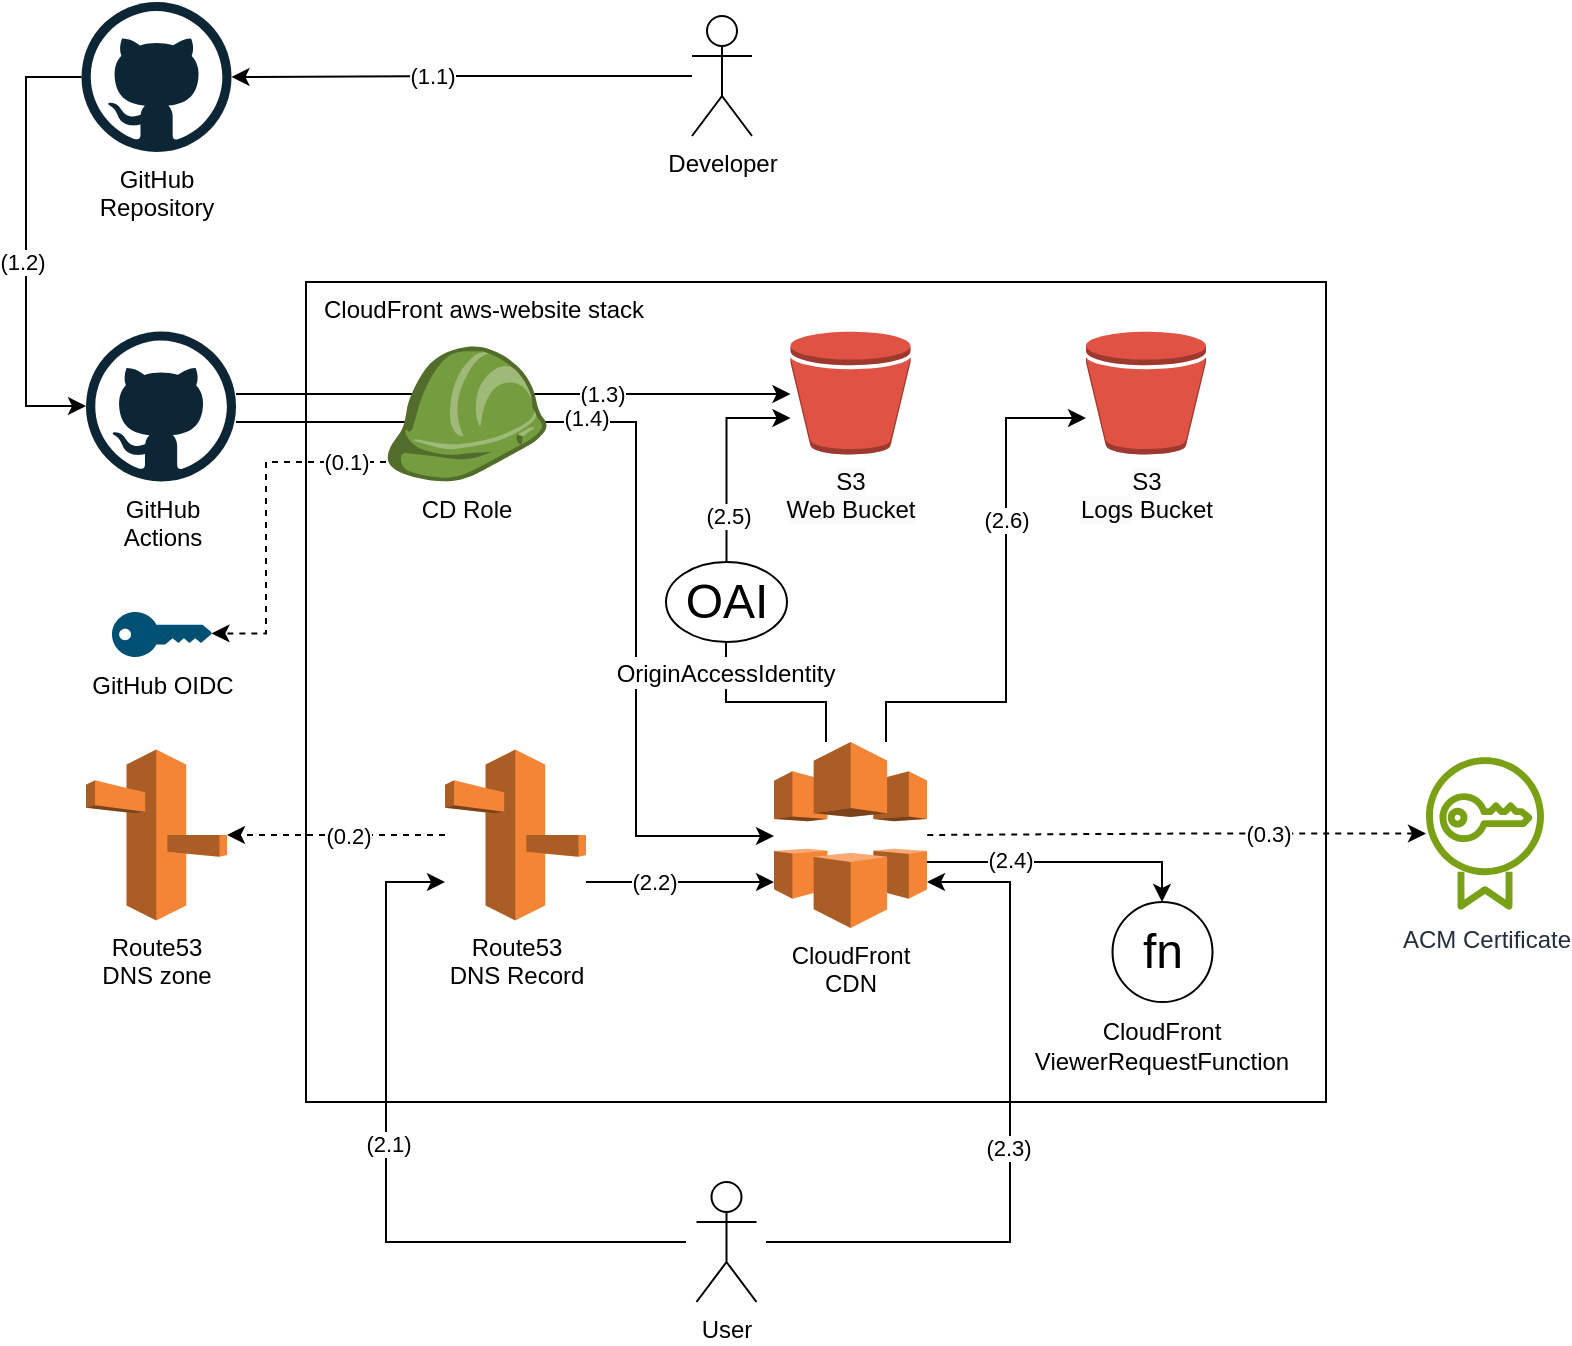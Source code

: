 <mxfile version="24.4.0" type="device">
  <diagram name="Page-1" id="SiJD-ng_YzuJyqXhKiwo">
    <mxGraphModel dx="570" dy="392" grid="1" gridSize="10" guides="1" tooltips="1" connect="1" arrows="1" fold="1" page="1" pageScale="1" pageWidth="827" pageHeight="1169" math="0" shadow="0">
      <root>
        <mxCell id="0" />
        <mxCell id="1" parent="0" />
        <mxCell id="yIIMlywsqg2m234oK09I-35" value="CloudFront aws-website stack" style="rounded=0;whiteSpace=wrap;html=1;align=left;verticalAlign=top;labelBackgroundColor=none;labelBorderColor=none;textShadow=0;spacingLeft=7;" parent="1" vertex="1">
          <mxGeometry x="180" y="250" width="510" height="410" as="geometry" />
        </mxCell>
        <mxCell id="yIIMlywsqg2m234oK09I-25" style="edgeStyle=orthogonalEdgeStyle;rounded=0;orthogonalLoop=1;jettySize=auto;html=1;" parent="1" source="yIIMlywsqg2m234oK09I-1" target="yIIMlywsqg2m234oK09I-63" edge="1">
          <mxGeometry relative="1" as="geometry">
            <mxPoint x="414" y="300" as="targetPoint" />
            <Array as="points">
              <mxPoint x="210" y="306" />
              <mxPoint x="210" y="306" />
            </Array>
          </mxGeometry>
        </mxCell>
        <mxCell id="yIIMlywsqg2m234oK09I-41" value="(1.3)" style="edgeLabel;html=1;align=center;verticalAlign=middle;resizable=0;points=[];" parent="yIIMlywsqg2m234oK09I-25" vertex="1" connectable="0">
          <mxGeometry x="0.48" relative="1" as="geometry">
            <mxPoint x="-22" as="offset" />
          </mxGeometry>
        </mxCell>
        <mxCell id="yIIMlywsqg2m234oK09I-26" style="edgeStyle=orthogonalEdgeStyle;rounded=0;orthogonalLoop=1;jettySize=auto;html=1;" parent="1" source="yIIMlywsqg2m234oK09I-1" target="yIIMlywsqg2m234oK09I-4" edge="1">
          <mxGeometry relative="1" as="geometry">
            <mxPoint x="130" y="330.0" as="sourcePoint" />
            <mxPoint x="389" y="527" as="targetPoint" />
            <Array as="points">
              <mxPoint x="345" y="320" />
              <mxPoint x="345" y="527" />
            </Array>
          </mxGeometry>
        </mxCell>
        <mxCell id="yIIMlywsqg2m234oK09I-42" value="(1.4)" style="edgeLabel;html=1;align=center;verticalAlign=middle;resizable=0;points=[];" parent="yIIMlywsqg2m234oK09I-26" vertex="1" connectable="0">
          <mxGeometry x="-0.275" relative="1" as="geometry">
            <mxPoint x="2" y="-2" as="offset" />
          </mxGeometry>
        </mxCell>
        <mxCell id="yIIMlywsqg2m234oK09I-1" value="GitHub&lt;br&gt;Actions" style="dashed=0;outlineConnect=0;html=1;align=center;labelPosition=center;verticalLabelPosition=bottom;verticalAlign=top;shape=mxgraph.weblogos.github" parent="1" vertex="1">
          <mxGeometry x="70" y="274.75" width="75" height="75" as="geometry" />
        </mxCell>
        <mxCell id="yIIMlywsqg2m234oK09I-2" value="CD Role" style="outlineConnect=0;dashed=0;verticalLabelPosition=bottom;verticalAlign=top;align=center;html=1;shape=mxgraph.aws3.role;fillColor=#759C3E;gradientColor=none;" parent="1" vertex="1">
          <mxGeometry x="220" y="282.25" width="80.23" height="67.5" as="geometry" />
        </mxCell>
        <mxCell id="yIIMlywsqg2m234oK09I-14" style="edgeStyle=orthogonalEdgeStyle;rounded=0;orthogonalLoop=1;jettySize=auto;html=1;" parent="1" source="yIIMlywsqg2m234oK09I-13" target="yIIMlywsqg2m234oK09I-63" edge="1">
          <mxGeometry relative="1" as="geometry">
            <mxPoint x="414" y="317.5" as="targetPoint" />
            <Array as="points">
              <mxPoint x="390" y="318" />
            </Array>
          </mxGeometry>
        </mxCell>
        <mxCell id="yIIMlywsqg2m234oK09I-47" value="(2.5)" style="edgeLabel;html=1;align=center;verticalAlign=middle;resizable=0;points=[];" parent="yIIMlywsqg2m234oK09I-14" vertex="1" connectable="0">
          <mxGeometry x="-0.557" relative="1" as="geometry">
            <mxPoint as="offset" />
          </mxGeometry>
        </mxCell>
        <mxCell id="yIIMlywsqg2m234oK09I-18" style="edgeStyle=orthogonalEdgeStyle;rounded=0;orthogonalLoop=1;jettySize=auto;html=1;" parent="1" source="yIIMlywsqg2m234oK09I-4" target="yIIMlywsqg2m234oK09I-61" edge="1">
          <mxGeometry relative="1" as="geometry">
            <mxPoint x="570" y="318" as="targetPoint" />
            <Array as="points">
              <mxPoint x="470" y="460" />
              <mxPoint x="530" y="460" />
              <mxPoint x="530" y="318" />
            </Array>
          </mxGeometry>
        </mxCell>
        <mxCell id="yIIMlywsqg2m234oK09I-48" value="(2.6)" style="edgeLabel;html=1;align=center;verticalAlign=middle;resizable=0;points=[];" parent="yIIMlywsqg2m234oK09I-18" vertex="1" connectable="0">
          <mxGeometry x="0.304" relative="1" as="geometry">
            <mxPoint as="offset" />
          </mxGeometry>
        </mxCell>
        <mxCell id="yIIMlywsqg2m234oK09I-4" value="CloudFront&lt;br&gt;CDN" style="outlineConnect=0;dashed=0;verticalLabelPosition=bottom;verticalAlign=top;align=center;html=1;shape=mxgraph.aws3.cloudfront;fillColor=#F58536;gradientColor=none;" parent="1" vertex="1">
          <mxGeometry x="414" y="480" width="76.5" height="93" as="geometry" />
        </mxCell>
        <mxCell id="yIIMlywsqg2m234oK09I-9" value="Route53&lt;br&gt;DNS zone" style="outlineConnect=0;dashed=0;verticalLabelPosition=bottom;verticalAlign=top;align=center;html=1;shape=mxgraph.aws3.route_53;fillColor=#F58536;gradientColor=none;" parent="1" vertex="1">
          <mxGeometry x="70" y="483.75" width="70.5" height="85.5" as="geometry" />
        </mxCell>
        <mxCell id="yIIMlywsqg2m234oK09I-10" value="ACM Certificate" style="sketch=0;outlineConnect=0;fontColor=#232F3E;gradientColor=none;fillColor=#7AA116;strokeColor=none;dashed=0;verticalLabelPosition=bottom;verticalAlign=top;align=center;html=1;fontSize=12;fontStyle=0;aspect=fixed;pointerEvents=1;shape=mxgraph.aws4.certificate_manager;" parent="1" vertex="1">
          <mxGeometry x="740" y="486.75" width="59" height="78" as="geometry" />
        </mxCell>
        <mxCell id="yIIMlywsqg2m234oK09I-16" style="edgeStyle=orthogonalEdgeStyle;rounded=0;orthogonalLoop=1;jettySize=auto;html=1;" parent="1" source="yIIMlywsqg2m234oK09I-4" target="yIIMlywsqg2m234oK09I-8" edge="1">
          <mxGeometry relative="1" as="geometry">
            <Array as="points">
              <mxPoint x="608" y="540" />
            </Array>
          </mxGeometry>
        </mxCell>
        <mxCell id="yIIMlywsqg2m234oK09I-46" value="(2.4)" style="edgeLabel;html=1;align=center;verticalAlign=middle;resizable=0;points=[];" parent="yIIMlywsqg2m234oK09I-16" vertex="1" connectable="0">
          <mxGeometry x="-0.404" y="1" relative="1" as="geometry">
            <mxPoint as="offset" />
          </mxGeometry>
        </mxCell>
        <mxCell id="yIIMlywsqg2m234oK09I-17" value="" style="group" parent="1" vertex="1" connectable="0">
          <mxGeometry x="578.25" y="560" width="60" height="95" as="geometry" />
        </mxCell>
        <mxCell id="yIIMlywsqg2m234oK09I-8" value="fn" style="shape=mxgraph.electrical.abstract.function;html=1;shadow=0;dashed=0;align=center;strokeWidth=1;fontSize=24" parent="yIIMlywsqg2m234oK09I-17" vertex="1">
          <mxGeometry x="5" width="50" height="50" as="geometry" />
        </mxCell>
        <mxCell id="yIIMlywsqg2m234oK09I-15" value="CloudFront&lt;br&gt;ViewerRequestFunction" style="text;html=1;align=center;verticalAlign=middle;whiteSpace=wrap;rounded=0;" parent="yIIMlywsqg2m234oK09I-17" vertex="1">
          <mxGeometry y="57" width="60" height="30" as="geometry" />
        </mxCell>
        <mxCell id="yIIMlywsqg2m234oK09I-19" value="" style="edgeStyle=orthogonalEdgeStyle;rounded=0;orthogonalLoop=1;jettySize=auto;html=1;endArrow=none;endFill=0;" parent="1" source="yIIMlywsqg2m234oK09I-4" target="yIIMlywsqg2m234oK09I-13" edge="1">
          <mxGeometry relative="1" as="geometry">
            <mxPoint x="414" y="527" as="sourcePoint" />
            <mxPoint x="414" y="318" as="targetPoint" />
            <Array as="points">
              <mxPoint x="440" y="460" />
              <mxPoint x="390" y="460" />
            </Array>
          </mxGeometry>
        </mxCell>
        <mxCell id="yIIMlywsqg2m234oK09I-13" value="OAI" style="shape=mxgraph.electrical.abstract.function;html=1;shadow=0;dashed=0;align=center;strokeWidth=1;fontSize=24" parent="1" vertex="1">
          <mxGeometry x="360" y="390" width="60.5" height="40" as="geometry" />
        </mxCell>
        <mxCell id="yIIMlywsqg2m234oK09I-37" style="edgeStyle=orthogonalEdgeStyle;rounded=0;orthogonalLoop=1;jettySize=auto;html=1;endArrow=classic;endFill=1;dashed=1;" parent="1" source="yIIMlywsqg2m234oK09I-20" target="yIIMlywsqg2m234oK09I-9" edge="1">
          <mxGeometry relative="1" as="geometry" />
        </mxCell>
        <mxCell id="yIIMlywsqg2m234oK09I-49" value="(0.2)" style="edgeLabel;html=1;align=center;verticalAlign=middle;resizable=0;points=[];" parent="yIIMlywsqg2m234oK09I-37" vertex="1" connectable="0">
          <mxGeometry x="-0.266" relative="1" as="geometry">
            <mxPoint x="-9" as="offset" />
          </mxGeometry>
        </mxCell>
        <mxCell id="yIIMlywsqg2m234oK09I-20" value="Route53&lt;br&gt;DNS Record" style="outlineConnect=0;dashed=0;verticalLabelPosition=bottom;verticalAlign=top;align=center;html=1;shape=mxgraph.aws3.route_53;fillColor=#F58536;gradientColor=none;" parent="1" vertex="1">
          <mxGeometry x="249.5" y="483.75" width="70.5" height="85.5" as="geometry" />
        </mxCell>
        <mxCell id="yIIMlywsqg2m234oK09I-21" style="edgeStyle=orthogonalEdgeStyle;rounded=0;orthogonalLoop=1;jettySize=auto;html=1;" parent="1" target="yIIMlywsqg2m234oK09I-4" edge="1">
          <mxGeometry relative="1" as="geometry">
            <mxPoint x="320" y="550" as="sourcePoint" />
            <mxPoint x="414" y="550" as="targetPoint" />
            <Array as="points">
              <mxPoint x="350" y="550" />
              <mxPoint x="350" y="550" />
            </Array>
          </mxGeometry>
        </mxCell>
        <mxCell id="yIIMlywsqg2m234oK09I-45" value="(2.2)" style="edgeLabel;html=1;align=center;verticalAlign=middle;resizable=0;points=[];" parent="yIIMlywsqg2m234oK09I-21" vertex="1" connectable="0">
          <mxGeometry x="-0.28" relative="1" as="geometry">
            <mxPoint as="offset" />
          </mxGeometry>
        </mxCell>
        <mxCell id="yIIMlywsqg2m234oK09I-23" style="edgeStyle=orthogonalEdgeStyle;rounded=0;orthogonalLoop=1;jettySize=auto;html=1;" parent="1" target="yIIMlywsqg2m234oK09I-20" edge="1">
          <mxGeometry relative="1" as="geometry">
            <mxPoint x="370" y="730" as="sourcePoint" />
            <Array as="points">
              <mxPoint x="220" y="730" />
              <mxPoint x="220" y="550" />
            </Array>
          </mxGeometry>
        </mxCell>
        <mxCell id="yIIMlywsqg2m234oK09I-43" value="(2.1)" style="edgeLabel;html=1;align=center;verticalAlign=middle;resizable=0;points=[];" parent="yIIMlywsqg2m234oK09I-23" vertex="1" connectable="0">
          <mxGeometry x="0.107" y="-1" relative="1" as="geometry">
            <mxPoint as="offset" />
          </mxGeometry>
        </mxCell>
        <mxCell id="yIIMlywsqg2m234oK09I-22" value="User" style="shape=umlActor;verticalLabelPosition=bottom;verticalAlign=top;html=1;outlineConnect=0;" parent="1" vertex="1">
          <mxGeometry x="375.25" y="700" width="30" height="60" as="geometry" />
        </mxCell>
        <mxCell id="yIIMlywsqg2m234oK09I-24" style="edgeStyle=orthogonalEdgeStyle;rounded=0;orthogonalLoop=1;jettySize=auto;html=1;" parent="1" target="yIIMlywsqg2m234oK09I-4" edge="1">
          <mxGeometry relative="1" as="geometry">
            <mxPoint x="410" y="730" as="sourcePoint" />
            <mxPoint x="485.38" y="550" as="targetPoint" />
            <Array as="points">
              <mxPoint x="532" y="730" />
              <mxPoint x="532" y="550" />
            </Array>
          </mxGeometry>
        </mxCell>
        <mxCell id="yIIMlywsqg2m234oK09I-44" value="(2.3)" style="edgeLabel;html=1;align=center;verticalAlign=middle;resizable=0;points=[];" parent="yIIMlywsqg2m234oK09I-24" vertex="1" connectable="0">
          <mxGeometry x="-0.009" y="1" relative="1" as="geometry">
            <mxPoint y="1" as="offset" />
          </mxGeometry>
        </mxCell>
        <mxCell id="yIIMlywsqg2m234oK09I-30" style="edgeStyle=orthogonalEdgeStyle;rounded=0;orthogonalLoop=1;jettySize=auto;html=1;startArrow=classic;startFill=1;endArrow=none;endFill=0;dashed=1;" parent="1" source="yIIMlywsqg2m234oK09I-10" target="yIIMlywsqg2m234oK09I-4" edge="1">
          <mxGeometry relative="1" as="geometry">
            <Array as="points" />
          </mxGeometry>
        </mxCell>
        <mxCell id="yIIMlywsqg2m234oK09I-50" value="(0.3)" style="edgeLabel;html=1;align=center;verticalAlign=middle;resizable=0;points=[];" parent="yIIMlywsqg2m234oK09I-30" vertex="1" connectable="0">
          <mxGeometry x="-0.285" y="-3" relative="1" as="geometry">
            <mxPoint x="10" y="3" as="offset" />
          </mxGeometry>
        </mxCell>
        <mxCell id="yIIMlywsqg2m234oK09I-54" style="edgeStyle=orthogonalEdgeStyle;rounded=0;orthogonalLoop=1;jettySize=auto;html=1;" parent="1" source="yIIMlywsqg2m234oK09I-51" target="yIIMlywsqg2m234oK09I-53" edge="1">
          <mxGeometry relative="1" as="geometry" />
        </mxCell>
        <mxCell id="yIIMlywsqg2m234oK09I-56" value="(1.1)" style="edgeLabel;html=1;align=center;verticalAlign=middle;resizable=0;points=[];" parent="yIIMlywsqg2m234oK09I-54" vertex="1" connectable="0">
          <mxGeometry x="0.131" y="-1" relative="1" as="geometry">
            <mxPoint as="offset" />
          </mxGeometry>
        </mxCell>
        <mxCell id="yIIMlywsqg2m234oK09I-51" value="Developer" style="shape=umlActor;verticalLabelPosition=bottom;verticalAlign=top;html=1;outlineConnect=0;" parent="1" vertex="1">
          <mxGeometry x="373" y="117" width="30" height="60" as="geometry" />
        </mxCell>
        <mxCell id="yIIMlywsqg2m234oK09I-55" style="edgeStyle=orthogonalEdgeStyle;rounded=0;orthogonalLoop=1;jettySize=auto;html=1;" parent="1" source="yIIMlywsqg2m234oK09I-53" target="yIIMlywsqg2m234oK09I-1" edge="1">
          <mxGeometry relative="1" as="geometry">
            <Array as="points">
              <mxPoint x="40" y="148" />
              <mxPoint x="40" y="312" />
            </Array>
          </mxGeometry>
        </mxCell>
        <mxCell id="yIIMlywsqg2m234oK09I-57" value="(1.2)" style="edgeLabel;html=1;align=center;verticalAlign=middle;resizable=0;points=[];" parent="yIIMlywsqg2m234oK09I-55" vertex="1" connectable="0">
          <mxGeometry x="0.082" y="-2" relative="1" as="geometry">
            <mxPoint as="offset" />
          </mxGeometry>
        </mxCell>
        <mxCell id="yIIMlywsqg2m234oK09I-53" value="GitHub&lt;br&gt;Repository" style="dashed=0;outlineConnect=0;html=1;align=center;labelPosition=center;verticalLabelPosition=bottom;verticalAlign=top;shape=mxgraph.weblogos.github" parent="1" vertex="1">
          <mxGeometry x="67.75" y="110" width="75" height="75" as="geometry" />
        </mxCell>
        <mxCell id="yIIMlywsqg2m234oK09I-58" value="GitHub OIDC" style="points=[[0,0.5,0],[0.24,0,0],[0.5,0.28,0],[0.995,0.475,0],[0.5,0.72,0],[0.24,1,0]];verticalLabelPosition=bottom;sketch=0;html=1;verticalAlign=top;aspect=fixed;align=center;pointerEvents=1;shape=mxgraph.cisco19.key;fillColor=#005073;strokeColor=none;" parent="1" vertex="1">
          <mxGeometry x="83" y="415" width="50" height="22.5" as="geometry" />
        </mxCell>
        <mxCell id="yIIMlywsqg2m234oK09I-59" style="edgeStyle=orthogonalEdgeStyle;rounded=0;orthogonalLoop=1;jettySize=auto;html=1;entryX=0.995;entryY=0.475;entryDx=0;entryDy=0;entryPerimeter=0;dashed=1;" parent="1" source="yIIMlywsqg2m234oK09I-2" target="yIIMlywsqg2m234oK09I-58" edge="1">
          <mxGeometry relative="1" as="geometry">
            <Array as="points">
              <mxPoint x="160" y="340" />
              <mxPoint x="160" y="426" />
            </Array>
          </mxGeometry>
        </mxCell>
        <mxCell id="yIIMlywsqg2m234oK09I-60" value="(0.1)" style="edgeLabel;html=1;align=center;verticalAlign=middle;resizable=0;points=[];" parent="yIIMlywsqg2m234oK09I-59" vertex="1" connectable="0">
          <mxGeometry x="0.049" y="-1" relative="1" as="geometry">
            <mxPoint x="41" y="-31" as="offset" />
          </mxGeometry>
        </mxCell>
        <mxCell id="yIIMlywsqg2m234oK09I-61" value="&lt;span style=&quot;color: rgb(0, 0, 0); font-family: Helvetica; font-size: 12px; font-style: normal; font-variant-ligatures: normal; font-variant-caps: normal; font-weight: 400; letter-spacing: normal; orphans: 2; text-align: center; text-indent: 0px; text-transform: none; widows: 2; word-spacing: 0px; -webkit-text-stroke-width: 0px; white-space: nowrap; background-color: rgb(251, 251, 251); text-decoration-thickness: initial; text-decoration-style: initial; text-decoration-color: initial; display: inline !important; float: none;&quot;&gt;S3&lt;/span&gt;&lt;br style=&quot;forced-color-adjust: none; color: rgb(0, 0, 0); font-family: Helvetica; font-size: 12px; font-style: normal; font-variant-ligatures: normal; font-variant-caps: normal; font-weight: 400; letter-spacing: normal; orphans: 2; text-align: center; text-indent: 0px; text-transform: none; widows: 2; word-spacing: 0px; -webkit-text-stroke-width: 0px; white-space: nowrap; background-color: rgb(251, 251, 251); text-decoration-thickness: initial; text-decoration-style: initial; text-decoration-color: initial;&quot;&gt;&lt;span style=&quot;color: rgb(0, 0, 0); font-family: Helvetica; font-size: 12px; font-style: normal; font-variant-ligatures: normal; font-variant-caps: normal; font-weight: 400; letter-spacing: normal; orphans: 2; text-align: center; text-indent: 0px; text-transform: none; widows: 2; word-spacing: 0px; -webkit-text-stroke-width: 0px; white-space: nowrap; background-color: rgb(251, 251, 251); text-decoration-thickness: initial; text-decoration-style: initial; text-decoration-color: initial; display: inline !important; float: none;&quot;&gt;Logs&lt;/span&gt;&amp;nbsp;Bucket" style="outlineConnect=0;dashed=0;verticalLabelPosition=bottom;verticalAlign=top;align=center;html=1;shape=mxgraph.aws3.bucket;fillColor=#E05243;gradientColor=none;" parent="1" vertex="1">
          <mxGeometry x="570" y="274.75" width="60" height="61.5" as="geometry" />
        </mxCell>
        <mxCell id="yIIMlywsqg2m234oK09I-63" value="&lt;meta charset=&quot;utf-8&quot;&gt;&lt;span style=&quot;color: rgb(0, 0, 0); font-family: Helvetica; font-size: 12px; font-style: normal; font-variant-ligatures: normal; font-variant-caps: normal; font-weight: 400; letter-spacing: normal; orphans: 2; text-align: center; text-indent: 0px; text-transform: none; widows: 2; word-spacing: 0px; -webkit-text-stroke-width: 0px; white-space: nowrap; background-color: rgb(251, 251, 251); text-decoration-thickness: initial; text-decoration-style: initial; text-decoration-color: initial; display: inline !important; float: none;&quot;&gt;S3&lt;/span&gt;&lt;br style=&quot;forced-color-adjust: none; color: rgb(0, 0, 0); font-family: Helvetica; font-size: 12px; font-style: normal; font-variant-ligatures: normal; font-variant-caps: normal; font-weight: 400; letter-spacing: normal; orphans: 2; text-align: center; text-indent: 0px; text-transform: none; widows: 2; word-spacing: 0px; -webkit-text-stroke-width: 0px; white-space: nowrap; background-color: rgb(251, 251, 251); text-decoration-thickness: initial; text-decoration-style: initial; text-decoration-color: initial;&quot;&gt;&lt;span style=&quot;color: rgb(0, 0, 0); font-family: Helvetica; font-size: 12px; font-style: normal; font-variant-ligatures: normal; font-variant-caps: normal; font-weight: 400; letter-spacing: normal; orphans: 2; text-align: center; text-indent: 0px; text-transform: none; widows: 2; word-spacing: 0px; -webkit-text-stroke-width: 0px; white-space: nowrap; background-color: rgb(251, 251, 251); text-decoration-thickness: initial; text-decoration-style: initial; text-decoration-color: initial; display: inline !important; float: none;&quot;&gt;Web Bucket&lt;/span&gt;" style="outlineConnect=0;dashed=0;verticalLabelPosition=bottom;verticalAlign=top;align=center;html=1;shape=mxgraph.aws3.bucket;fillColor=#E05243;gradientColor=none;" parent="1" vertex="1">
          <mxGeometry x="422.25" y="274.75" width="60" height="61.5" as="geometry" />
        </mxCell>
        <mxCell id="yIIMlywsqg2m234oK09I-38" value="OriginAccessIdentity" style="text;html=1;align=center;verticalAlign=middle;whiteSpace=wrap;rounded=0;fillColor=default;" parent="1" vertex="1">
          <mxGeometry x="335.25" y="437.5" width="110" height="16" as="geometry" />
        </mxCell>
      </root>
    </mxGraphModel>
  </diagram>
</mxfile>
